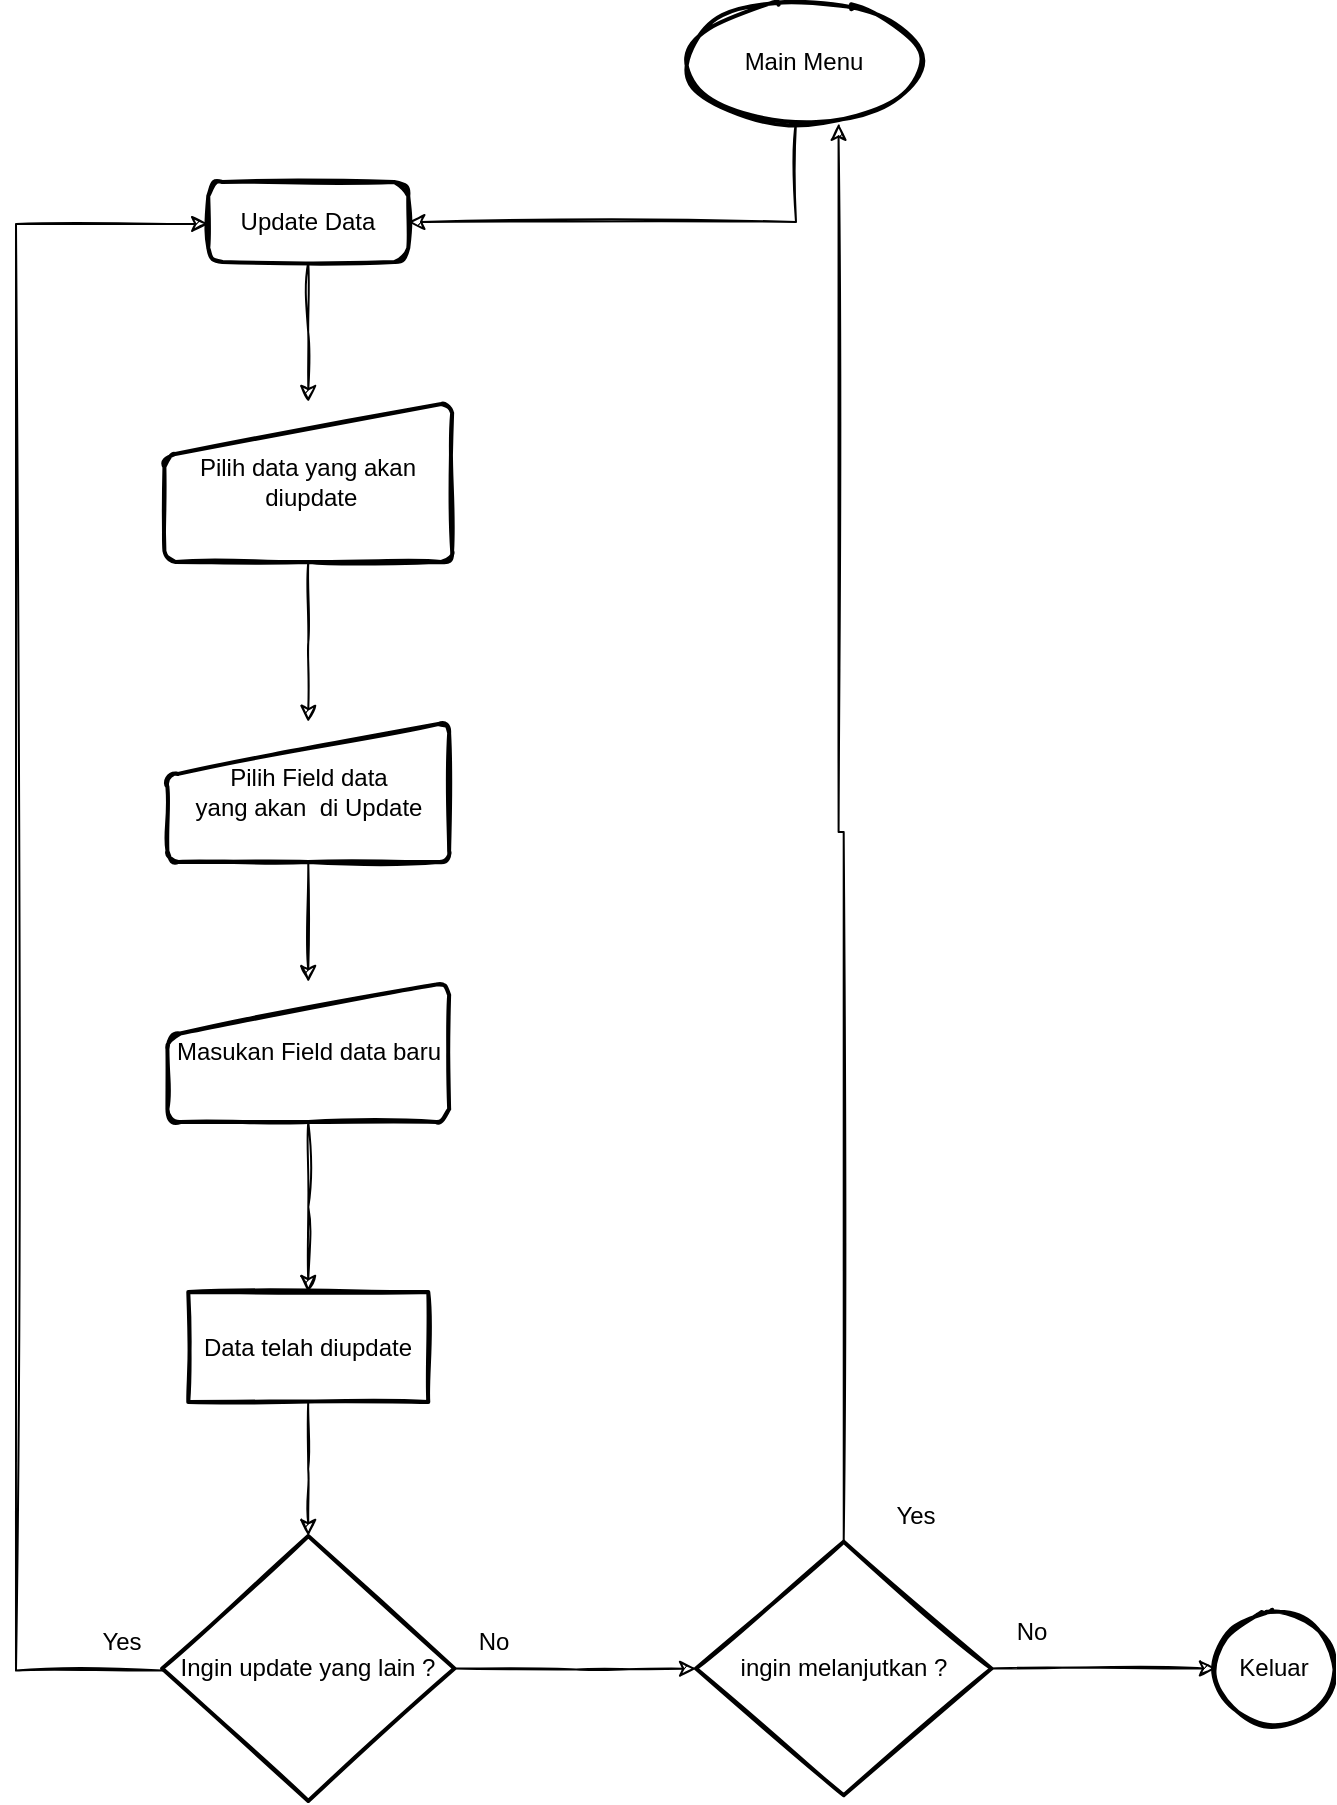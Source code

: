 <mxfile version="13.8.5" type="device"><diagram id="C5RBs43oDa-KdzZeNtuy" name="Page-1"><mxGraphModel dx="1226" dy="626" grid="1" gridSize="10" guides="1" tooltips="1" connect="1" arrows="1" fold="1" page="1" pageScale="1" pageWidth="1169" pageHeight="1654" math="0" shadow="0"><root><mxCell id="WIyWlLk6GJQsqaUBKTNV-0"/><mxCell id="WIyWlLk6GJQsqaUBKTNV-1" parent="WIyWlLk6GJQsqaUBKTNV-0"/><mxCell id="k73UpvDeiLM-uCpB4j8G-8" style="edgeStyle=orthogonalEdgeStyle;rounded=0;orthogonalLoop=1;jettySize=auto;html=1;exitX=0.5;exitY=1;exitDx=0;exitDy=0;sketch=1;" parent="WIyWlLk6GJQsqaUBKTNV-1" source="k73UpvDeiLM-uCpB4j8G-2" target="mLXK7cdD0_7-8QBIszsK-0" edge="1"><mxGeometry relative="1" as="geometry"><mxPoint x="336.135" y="280" as="targetPoint"/><Array as="points"/></mxGeometry></mxCell><mxCell id="k73UpvDeiLM-uCpB4j8G-2" value="Update Data" style="rounded=1;whiteSpace=wrap;html=1;absoluteArcSize=1;arcSize=14;strokeWidth=2;sketch=1;" parent="WIyWlLk6GJQsqaUBKTNV-1" vertex="1"><mxGeometry x="286.14" y="150" width="100" height="40" as="geometry"/></mxCell><mxCell id="k73UpvDeiLM-uCpB4j8G-4" style="edgeStyle=orthogonalEdgeStyle;rounded=0;orthogonalLoop=1;jettySize=auto;html=1;exitX=0.5;exitY=1;exitDx=0;exitDy=0;exitPerimeter=0;entryX=1;entryY=0.5;entryDx=0;entryDy=0;sketch=1;" parent="WIyWlLk6GJQsqaUBKTNV-1" source="k73UpvDeiLM-uCpB4j8G-3" target="k73UpvDeiLM-uCpB4j8G-2" edge="1"><mxGeometry relative="1" as="geometry"><Array as="points"><mxPoint x="580" y="120"/><mxPoint x="580" y="170"/></Array></mxGeometry></mxCell><mxCell id="k73UpvDeiLM-uCpB4j8G-3" value="Main Menu" style="strokeWidth=2;html=1;shape=mxgraph.flowchart.start_1;whiteSpace=wrap;fontFamily=Helvetica;fontSize=12;align=center;sketch=1;" parent="WIyWlLk6GJQsqaUBKTNV-1" vertex="1"><mxGeometry x="524.0" y="60" width="120" height="60" as="geometry"/></mxCell><mxCell id="k73UpvDeiLM-uCpB4j8G-19" value="Yes" style="text;html=1;align=center;verticalAlign=middle;whiteSpace=wrap;rounded=0;sketch=1;" parent="WIyWlLk6GJQsqaUBKTNV-1" vertex="1"><mxGeometry x="620" y="807" width="40" height="20" as="geometry"/></mxCell><mxCell id="mLXK7cdD0_7-8QBIszsK-2" value="" style="edgeStyle=orthogonalEdgeStyle;rounded=0;orthogonalLoop=1;jettySize=auto;html=1;entryX=0.5;entryY=0;entryDx=0;entryDy=0;sketch=1;" edge="1" parent="WIyWlLk6GJQsqaUBKTNV-1" source="mLXK7cdD0_7-8QBIszsK-0" target="mLXK7cdD0_7-8QBIszsK-3"><mxGeometry relative="1" as="geometry"><mxPoint x="336.14" y="420" as="targetPoint"/></mxGeometry></mxCell><mxCell id="mLXK7cdD0_7-8QBIszsK-0" value="Pilih data yang akan&lt;br&gt;&amp;nbsp;diupdate" style="html=1;strokeWidth=2;shape=manualInput;whiteSpace=wrap;rounded=1;size=27;arcSize=11;sketch=1;" vertex="1" parent="WIyWlLk6GJQsqaUBKTNV-1"><mxGeometry x="264.21" y="260" width="143.86" height="80" as="geometry"/></mxCell><mxCell id="mLXK7cdD0_7-8QBIszsK-5" value="" style="edgeStyle=orthogonalEdgeStyle;rounded=0;orthogonalLoop=1;jettySize=auto;html=1;sketch=1;" edge="1" parent="WIyWlLk6GJQsqaUBKTNV-1" source="mLXK7cdD0_7-8QBIszsK-3" target="mLXK7cdD0_7-8QBIszsK-4"><mxGeometry relative="1" as="geometry"/></mxCell><mxCell id="mLXK7cdD0_7-8QBIszsK-3" value="Pilih Field data&lt;br&gt;yang akan&amp;nbsp; di Update" style="html=1;strokeWidth=2;shape=manualInput;whiteSpace=wrap;rounded=1;size=27;arcSize=11;sketch=1;" vertex="1" parent="WIyWlLk6GJQsqaUBKTNV-1"><mxGeometry x="265.71" y="420" width="140.86" height="70" as="geometry"/></mxCell><mxCell id="mLXK7cdD0_7-8QBIszsK-7" value="" style="edgeStyle=orthogonalEdgeStyle;rounded=0;sketch=1;orthogonalLoop=1;jettySize=auto;html=1;" edge="1" parent="WIyWlLk6GJQsqaUBKTNV-1" source="mLXK7cdD0_7-8QBIszsK-4" target="mLXK7cdD0_7-8QBIszsK-6"><mxGeometry relative="1" as="geometry"/></mxCell><mxCell id="mLXK7cdD0_7-8QBIszsK-4" value="Masukan Field data baru" style="html=1;strokeWidth=2;shape=manualInput;whiteSpace=wrap;rounded=1;size=27;arcSize=13;sketch=1;" vertex="1" parent="WIyWlLk6GJQsqaUBKTNV-1"><mxGeometry x="265.71" y="550" width="140.86" height="70" as="geometry"/></mxCell><mxCell id="mLXK7cdD0_7-8QBIszsK-9" value="" style="edgeStyle=orthogonalEdgeStyle;rounded=0;sketch=1;orthogonalLoop=1;jettySize=auto;html=1;" edge="1" parent="WIyWlLk6GJQsqaUBKTNV-1" source="mLXK7cdD0_7-8QBIszsK-6" target="mLXK7cdD0_7-8QBIszsK-8"><mxGeometry relative="1" as="geometry"/></mxCell><mxCell id="mLXK7cdD0_7-8QBIszsK-6" value="Data telah diupdate" style="whiteSpace=wrap;html=1;rounded=0;strokeWidth=2;arcSize=13;sketch=1;" vertex="1" parent="WIyWlLk6GJQsqaUBKTNV-1"><mxGeometry x="276.14" y="705" width="120" height="55" as="geometry"/></mxCell><mxCell id="mLXK7cdD0_7-8QBIszsK-11" value="" style="edgeStyle=orthogonalEdgeStyle;rounded=0;sketch=1;orthogonalLoop=1;jettySize=auto;html=1;" edge="1" parent="WIyWlLk6GJQsqaUBKTNV-1" target="mLXK7cdD0_7-8QBIszsK-10"><mxGeometry relative="1" as="geometry"><mxPoint x="409.211" y="893.286" as="sourcePoint"/></mxGeometry></mxCell><mxCell id="mLXK7cdD0_7-8QBIszsK-12" style="edgeStyle=orthogonalEdgeStyle;rounded=0;sketch=1;orthogonalLoop=1;jettySize=auto;html=1;entryX=0;entryY=0.5;entryDx=0;entryDy=0;" edge="1" parent="WIyWlLk6GJQsqaUBKTNV-1"><mxGeometry relative="1" as="geometry"><mxPoint x="263.109" y="894.286" as="sourcePoint"/><mxPoint x="286.14" y="171.0" as="targetPoint"/><Array as="points"><mxPoint x="190" y="894"/><mxPoint x="190" y="171"/></Array></mxGeometry></mxCell><mxCell id="mLXK7cdD0_7-8QBIszsK-8" value="Ingin update yang lain ?" style="rhombus;whiteSpace=wrap;html=1;rounded=0;strokeWidth=2;arcSize=13;sketch=1;" vertex="1" parent="WIyWlLk6GJQsqaUBKTNV-1"><mxGeometry x="263.07" y="827" width="146.14" height="132.5" as="geometry"/></mxCell><mxCell id="mLXK7cdD0_7-8QBIszsK-13" style="edgeStyle=orthogonalEdgeStyle;rounded=0;sketch=1;orthogonalLoop=1;jettySize=auto;html=1;entryX=0.644;entryY=1.014;entryDx=0;entryDy=0;entryPerimeter=0;" edge="1" parent="WIyWlLk6GJQsqaUBKTNV-1" source="mLXK7cdD0_7-8QBIszsK-10" target="k73UpvDeiLM-uCpB4j8G-3"><mxGeometry relative="1" as="geometry"/></mxCell><mxCell id="mLXK7cdD0_7-8QBIszsK-20" value="" style="edgeStyle=orthogonalEdgeStyle;rounded=0;sketch=1;orthogonalLoop=1;jettySize=auto;html=1;" edge="1" parent="WIyWlLk6GJQsqaUBKTNV-1" source="mLXK7cdD0_7-8QBIszsK-10" target="mLXK7cdD0_7-8QBIszsK-19"><mxGeometry relative="1" as="geometry"/></mxCell><mxCell id="mLXK7cdD0_7-8QBIszsK-10" value="ingin melanjutkan ?" style="rhombus;whiteSpace=wrap;html=1;rounded=0;strokeWidth=2;arcSize=13;sketch=1;" vertex="1" parent="WIyWlLk6GJQsqaUBKTNV-1"><mxGeometry x="530.0" y="829.87" width="147.72" height="126.75" as="geometry"/></mxCell><mxCell id="mLXK7cdD0_7-8QBIszsK-14" value="No" style="text;html=1;align=center;verticalAlign=middle;whiteSpace=wrap;rounded=0;sketch=1;" vertex="1" parent="WIyWlLk6GJQsqaUBKTNV-1"><mxGeometry x="677.72" y="864.86" width="40" height="20" as="geometry"/></mxCell><mxCell id="mLXK7cdD0_7-8QBIszsK-15" value="Yes" style="text;html=1;align=center;verticalAlign=middle;whiteSpace=wrap;rounded=0;sketch=1;" vertex="1" parent="WIyWlLk6GJQsqaUBKTNV-1"><mxGeometry x="223.07" y="870" width="40" height="20" as="geometry"/></mxCell><mxCell id="mLXK7cdD0_7-8QBIszsK-19" value="Keluar" style="ellipse;whiteSpace=wrap;html=1;rounded=0;strokeWidth=2;arcSize=13;sketch=1;" vertex="1" parent="WIyWlLk6GJQsqaUBKTNV-1"><mxGeometry x="790" y="864.86" width="58.42" height="56.76" as="geometry"/></mxCell><mxCell id="mLXK7cdD0_7-8QBIszsK-21" value="No" style="text;html=1;align=center;verticalAlign=middle;whiteSpace=wrap;rounded=0;sketch=1;" vertex="1" parent="WIyWlLk6GJQsqaUBKTNV-1"><mxGeometry x="409.21" y="870" width="40" height="20" as="geometry"/></mxCell></root></mxGraphModel></diagram></mxfile>